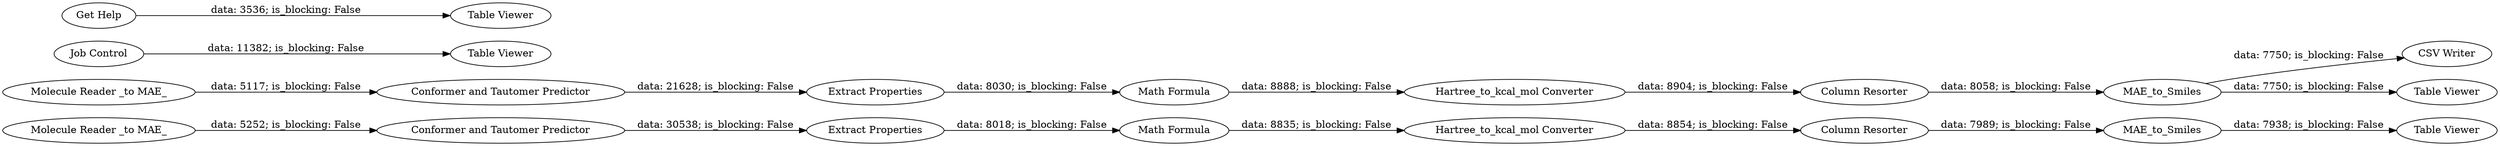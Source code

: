 digraph {
	"-6426942799107557039_41" [label=MAE_to_Smiles]
	"-6426942799107557039_54" [label="Math Formula"]
	"-6426942799107557039_55" [label="Column Resorter"]
	"-6426942799107557039_42" [label="Table Viewer"]
	"-6426942799107557039_60" [label="Math Formula"]
	"-6426942799107557039_53" [label="Hartree_to_kcal_mol Converter"]
	"-6426942799107557039_62" [label="Extract Properties"]
	"-6426942799107557039_43" [label="Extract Properties"]
	"-6426942799107557039_59" [label="Hartree_to_kcal_mol Converter"]
	"-6426942799107557039_61" [label="Column Resorter"]
	"-6426942799107557039_66" [label="Conformer and Tautomer Predictor"]
	"-6426942799107557039_29" [label="Molecule Reader _to MAE_"]
	"-6426942799107557039_28" [label="Table Viewer"]
	"-6426942799107557039_39" [label="Get Help"]
	"-6426942799107557039_13" [label="Molecule Reader _to MAE_"]
	"-6426942799107557039_51" [label="CSV Writer"]
	"-6426942799107557039_63" [label=MAE_to_Smiles]
	"-6426942799107557039_40" [label="Table Viewer"]
	"-6426942799107557039_26" [label="Job Control"]
	"-6426942799107557039_65" [label="Conformer and Tautomer Predictor"]
	"-6426942799107557039_64" [label="Table Viewer"]
	"-6426942799107557039_41" -> "-6426942799107557039_42" [label="data: 7938; is_blocking: False"]
	"-6426942799107557039_53" -> "-6426942799107557039_55" [label="data: 8854; is_blocking: False"]
	"-6426942799107557039_59" -> "-6426942799107557039_61" [label="data: 8904; is_blocking: False"]
	"-6426942799107557039_55" -> "-6426942799107557039_41" [label="data: 7989; is_blocking: False"]
	"-6426942799107557039_26" -> "-6426942799107557039_28" [label="data: 11382; is_blocking: False"]
	"-6426942799107557039_62" -> "-6426942799107557039_60" [label="data: 8030; is_blocking: False"]
	"-6426942799107557039_43" -> "-6426942799107557039_54" [label="data: 8018; is_blocking: False"]
	"-6426942799107557039_66" -> "-6426942799107557039_43" [label="data: 30538; is_blocking: False"]
	"-6426942799107557039_39" -> "-6426942799107557039_40" [label="data: 3536; is_blocking: False"]
	"-6426942799107557039_61" -> "-6426942799107557039_63" [label="data: 8058; is_blocking: False"]
	"-6426942799107557039_29" -> "-6426942799107557039_66" [label="data: 5252; is_blocking: False"]
	"-6426942799107557039_13" -> "-6426942799107557039_65" [label="data: 5117; is_blocking: False"]
	"-6426942799107557039_54" -> "-6426942799107557039_53" [label="data: 8835; is_blocking: False"]
	"-6426942799107557039_63" -> "-6426942799107557039_51" [label="data: 7750; is_blocking: False"]
	"-6426942799107557039_60" -> "-6426942799107557039_59" [label="data: 8888; is_blocking: False"]
	"-6426942799107557039_65" -> "-6426942799107557039_62" [label="data: 21628; is_blocking: False"]
	"-6426942799107557039_63" -> "-6426942799107557039_64" [label="data: 7750; is_blocking: False"]
	rankdir=LR
}
